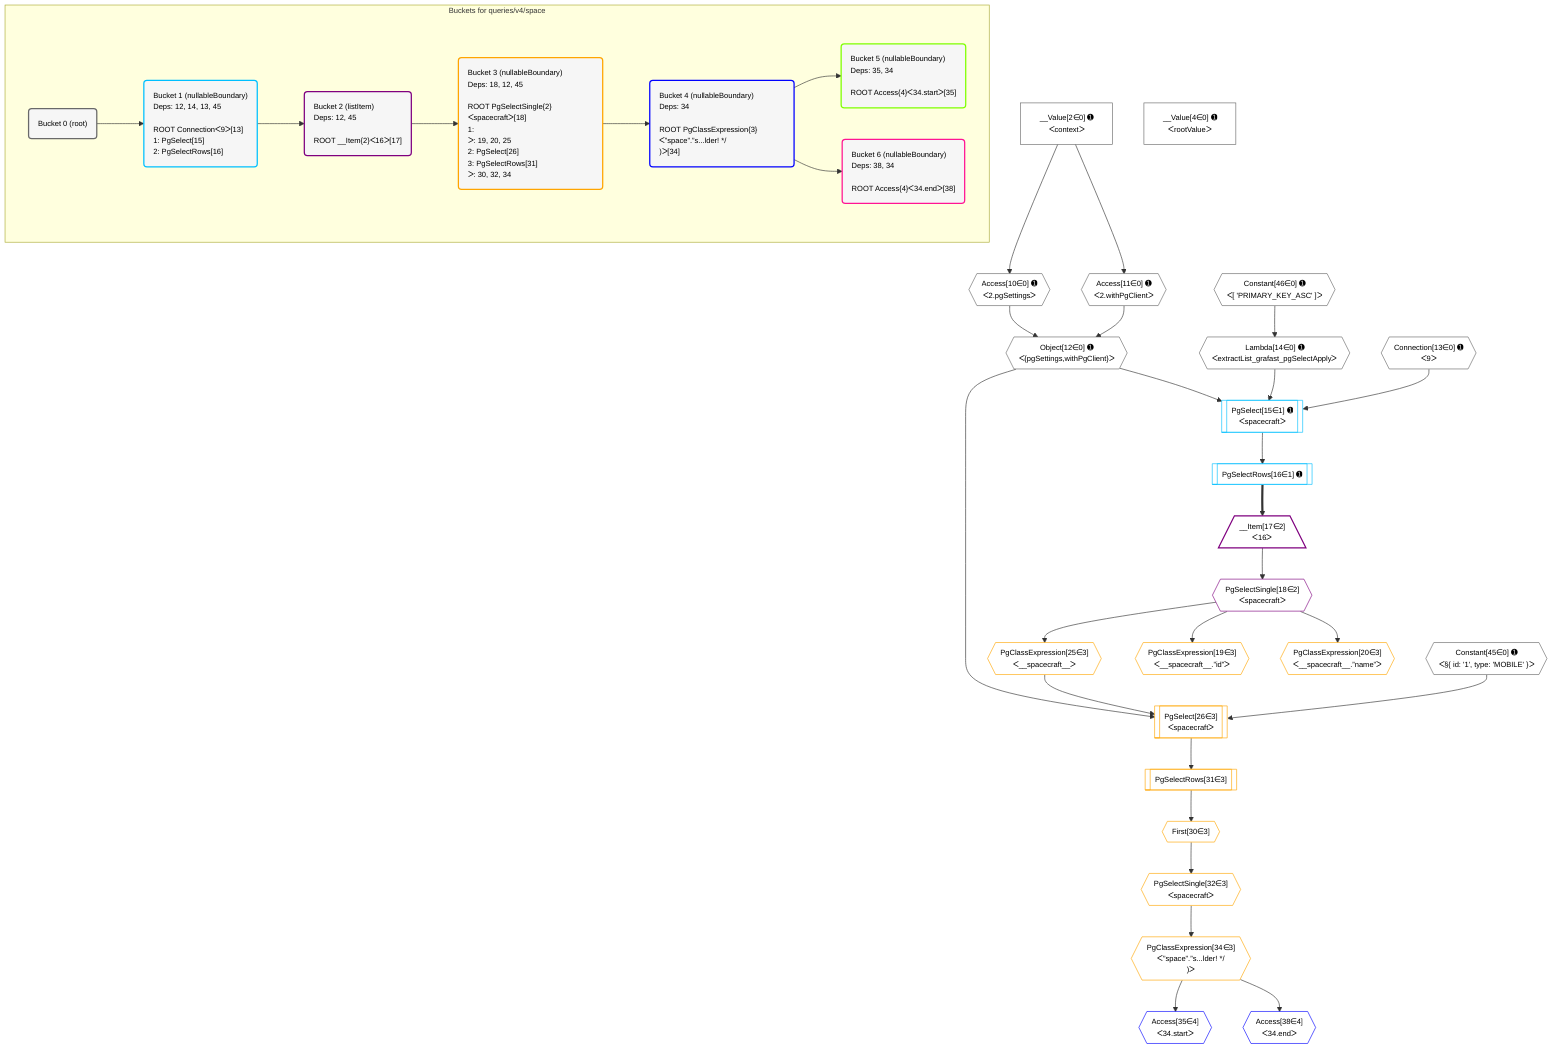 %%{init: {'themeVariables': { 'fontSize': '12px'}}}%%
graph TD
    classDef path fill:#eee,stroke:#000,color:#000
    classDef plan fill:#fff,stroke-width:1px,color:#000
    classDef itemplan fill:#fff,stroke-width:2px,color:#000
    classDef unbatchedplan fill:#dff,stroke-width:1px,color:#000
    classDef sideeffectplan fill:#fcc,stroke-width:2px,color:#000
    classDef bucket fill:#f6f6f6,color:#000,stroke-width:2px,text-align:left


    %% plan dependencies
    Object12{{"Object[12∈0] ➊<br />ᐸ{pgSettings,withPgClient}ᐳ"}}:::plan
    Access10{{"Access[10∈0] ➊<br />ᐸ2.pgSettingsᐳ"}}:::plan
    Access11{{"Access[11∈0] ➊<br />ᐸ2.withPgClientᐳ"}}:::plan
    Access10 & Access11 --> Object12
    __Value2["__Value[2∈0] ➊<br />ᐸcontextᐳ"]:::plan
    __Value2 --> Access10
    __Value2 --> Access11
    Lambda14{{"Lambda[14∈0] ➊<br />ᐸextractList_grafast_pgSelectApplyᐳ"}}:::plan
    Constant46{{"Constant[46∈0] ➊<br />ᐸ[ 'PRIMARY_KEY_ASC' ]ᐳ"}}:::plan
    Constant46 --> Lambda14
    __Value4["__Value[4∈0] ➊<br />ᐸrootValueᐳ"]:::plan
    Connection13{{"Connection[13∈0] ➊<br />ᐸ9ᐳ"}}:::plan
    Constant45{{"Constant[45∈0] ➊<br />ᐸ§{ id: '1', type: 'MOBILE' }ᐳ"}}:::plan
    PgSelect15[["PgSelect[15∈1] ➊<br />ᐸspacecraftᐳ"]]:::plan
    Object12 & Lambda14 & Connection13 --> PgSelect15
    PgSelectRows16[["PgSelectRows[16∈1] ➊"]]:::plan
    PgSelect15 --> PgSelectRows16
    __Item17[/"__Item[17∈2]<br />ᐸ16ᐳ"\]:::itemplan
    PgSelectRows16 ==> __Item17
    PgSelectSingle18{{"PgSelectSingle[18∈2]<br />ᐸspacecraftᐳ"}}:::plan
    __Item17 --> PgSelectSingle18
    PgSelect26[["PgSelect[26∈3]<br />ᐸspacecraftᐳ"]]:::plan
    PgClassExpression25{{"PgClassExpression[25∈3]<br />ᐸ__spacecraft__ᐳ"}}:::plan
    Object12 & PgClassExpression25 & Constant45 --> PgSelect26
    PgClassExpression19{{"PgClassExpression[19∈3]<br />ᐸ__spacecraft__.”id”ᐳ"}}:::plan
    PgSelectSingle18 --> PgClassExpression19
    PgClassExpression20{{"PgClassExpression[20∈3]<br />ᐸ__spacecraft__.”name”ᐳ"}}:::plan
    PgSelectSingle18 --> PgClassExpression20
    PgSelectSingle18 --> PgClassExpression25
    First30{{"First[30∈3]"}}:::plan
    PgSelectRows31[["PgSelectRows[31∈3]"]]:::plan
    PgSelectRows31 --> First30
    PgSelect26 --> PgSelectRows31
    PgSelectSingle32{{"PgSelectSingle[32∈3]<br />ᐸspacecraftᐳ"}}:::plan
    First30 --> PgSelectSingle32
    PgClassExpression34{{"PgClassExpression[34∈3]<br />ᐸ”space”.”s...lder! */<br />)ᐳ"}}:::plan
    PgSelectSingle32 --> PgClassExpression34
    Access35{{"Access[35∈4]<br />ᐸ34.startᐳ"}}:::plan
    PgClassExpression34 --> Access35
    Access38{{"Access[38∈4]<br />ᐸ34.endᐳ"}}:::plan
    PgClassExpression34 --> Access38

    %% define steps

    subgraph "Buckets for queries/v4/space"
    Bucket0("Bucket 0 (root)"):::bucket
    classDef bucket0 stroke:#696969
    class Bucket0,__Value2,__Value4,Access10,Access11,Object12,Connection13,Lambda14,Constant45,Constant46 bucket0
    Bucket1("Bucket 1 (nullableBoundary)<br />Deps: 12, 14, 13, 45<br /><br />ROOT Connectionᐸ9ᐳ[13]<br />1: PgSelect[15]<br />2: PgSelectRows[16]"):::bucket
    classDef bucket1 stroke:#00bfff
    class Bucket1,PgSelect15,PgSelectRows16 bucket1
    Bucket2("Bucket 2 (listItem)<br />Deps: 12, 45<br /><br />ROOT __Item{2}ᐸ16ᐳ[17]"):::bucket
    classDef bucket2 stroke:#7f007f
    class Bucket2,__Item17,PgSelectSingle18 bucket2
    Bucket3("Bucket 3 (nullableBoundary)<br />Deps: 18, 12, 45<br /><br />ROOT PgSelectSingle{2}ᐸspacecraftᐳ[18]<br />1: <br />ᐳ: 19, 20, 25<br />2: PgSelect[26]<br />3: PgSelectRows[31]<br />ᐳ: 30, 32, 34"):::bucket
    classDef bucket3 stroke:#ffa500
    class Bucket3,PgClassExpression19,PgClassExpression20,PgClassExpression25,PgSelect26,First30,PgSelectRows31,PgSelectSingle32,PgClassExpression34 bucket3
    Bucket4("Bucket 4 (nullableBoundary)<br />Deps: 34<br /><br />ROOT PgClassExpression{3}ᐸ”space”.”s...lder! */<br />)ᐳ[34]"):::bucket
    classDef bucket4 stroke:#0000ff
    class Bucket4,Access35,Access38 bucket4
    Bucket5("Bucket 5 (nullableBoundary)<br />Deps: 35, 34<br /><br />ROOT Access{4}ᐸ34.startᐳ[35]"):::bucket
    classDef bucket5 stroke:#7fff00
    class Bucket5 bucket5
    Bucket6("Bucket 6 (nullableBoundary)<br />Deps: 38, 34<br /><br />ROOT Access{4}ᐸ34.endᐳ[38]"):::bucket
    classDef bucket6 stroke:#ff1493
    class Bucket6 bucket6
    Bucket0 --> Bucket1
    Bucket1 --> Bucket2
    Bucket2 --> Bucket3
    Bucket3 --> Bucket4
    Bucket4 --> Bucket5 & Bucket6
    end